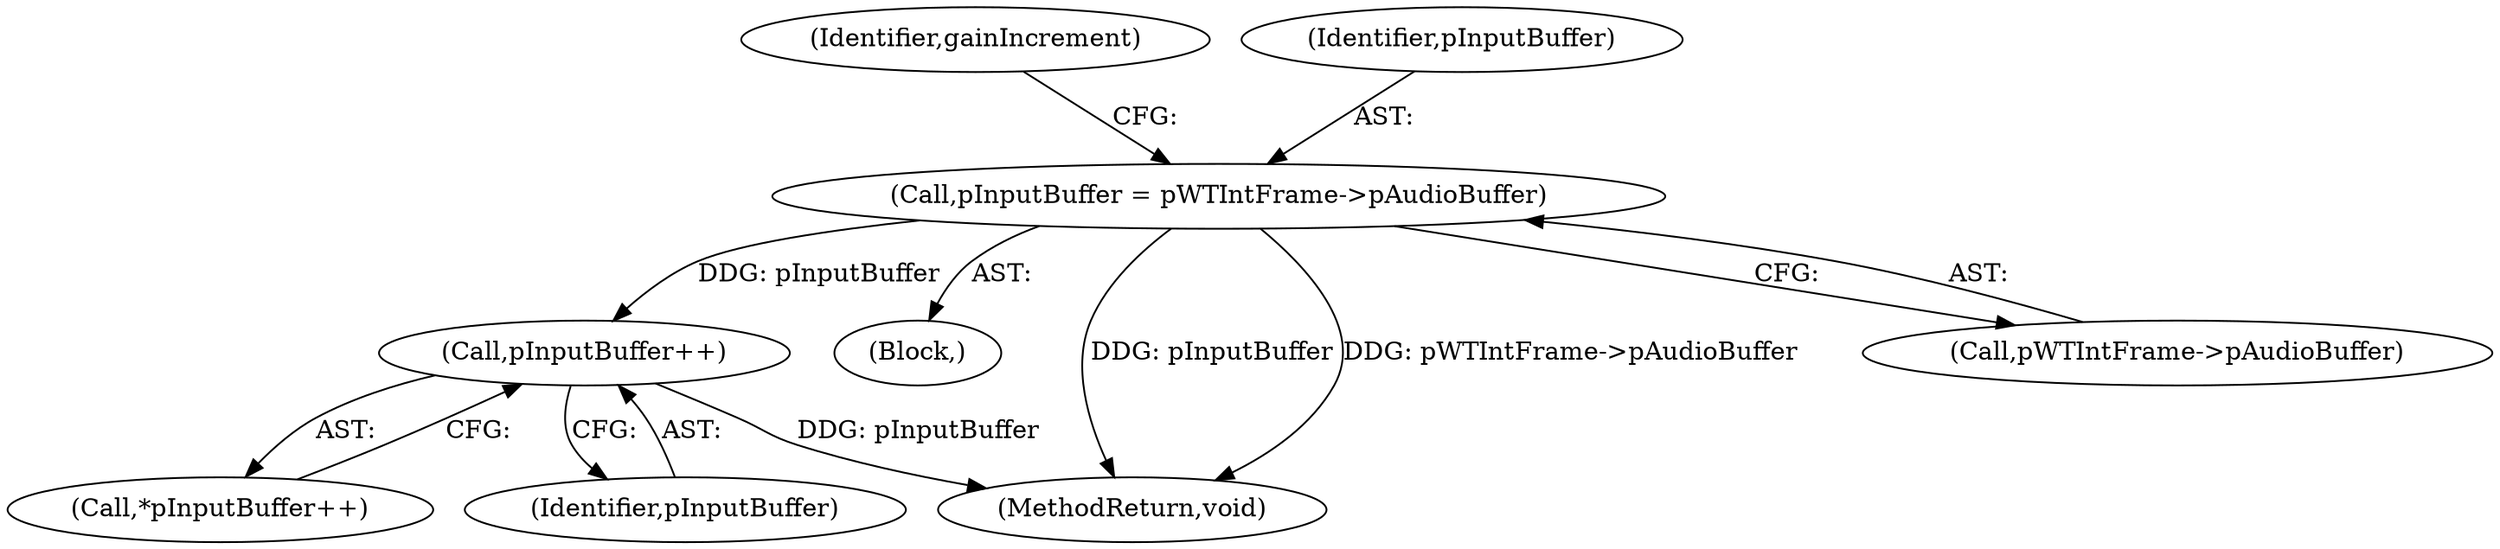digraph "0_Android_24d7c408c52143bce7b49de82f3913fd8d1219cf_4@pointer" {
"1000152" [label="(Call,pInputBuffer = pWTIntFrame->pAudioBuffer)"];
"1000202" [label="(Call,pInputBuffer++)"];
"1000158" [label="(Identifier,gainIncrement)"];
"1000120" [label="(Block,)"];
"1000264" [label="(MethodReturn,void)"];
"1000202" [label="(Call,pInputBuffer++)"];
"1000201" [label="(Call,*pInputBuffer++)"];
"1000152" [label="(Call,pInputBuffer = pWTIntFrame->pAudioBuffer)"];
"1000203" [label="(Identifier,pInputBuffer)"];
"1000154" [label="(Call,pWTIntFrame->pAudioBuffer)"];
"1000153" [label="(Identifier,pInputBuffer)"];
"1000152" -> "1000120"  [label="AST: "];
"1000152" -> "1000154"  [label="CFG: "];
"1000153" -> "1000152"  [label="AST: "];
"1000154" -> "1000152"  [label="AST: "];
"1000158" -> "1000152"  [label="CFG: "];
"1000152" -> "1000264"  [label="DDG: pInputBuffer"];
"1000152" -> "1000264"  [label="DDG: pWTIntFrame->pAudioBuffer"];
"1000152" -> "1000202"  [label="DDG: pInputBuffer"];
"1000202" -> "1000201"  [label="AST: "];
"1000202" -> "1000203"  [label="CFG: "];
"1000203" -> "1000202"  [label="AST: "];
"1000201" -> "1000202"  [label="CFG: "];
"1000202" -> "1000264"  [label="DDG: pInputBuffer"];
}
